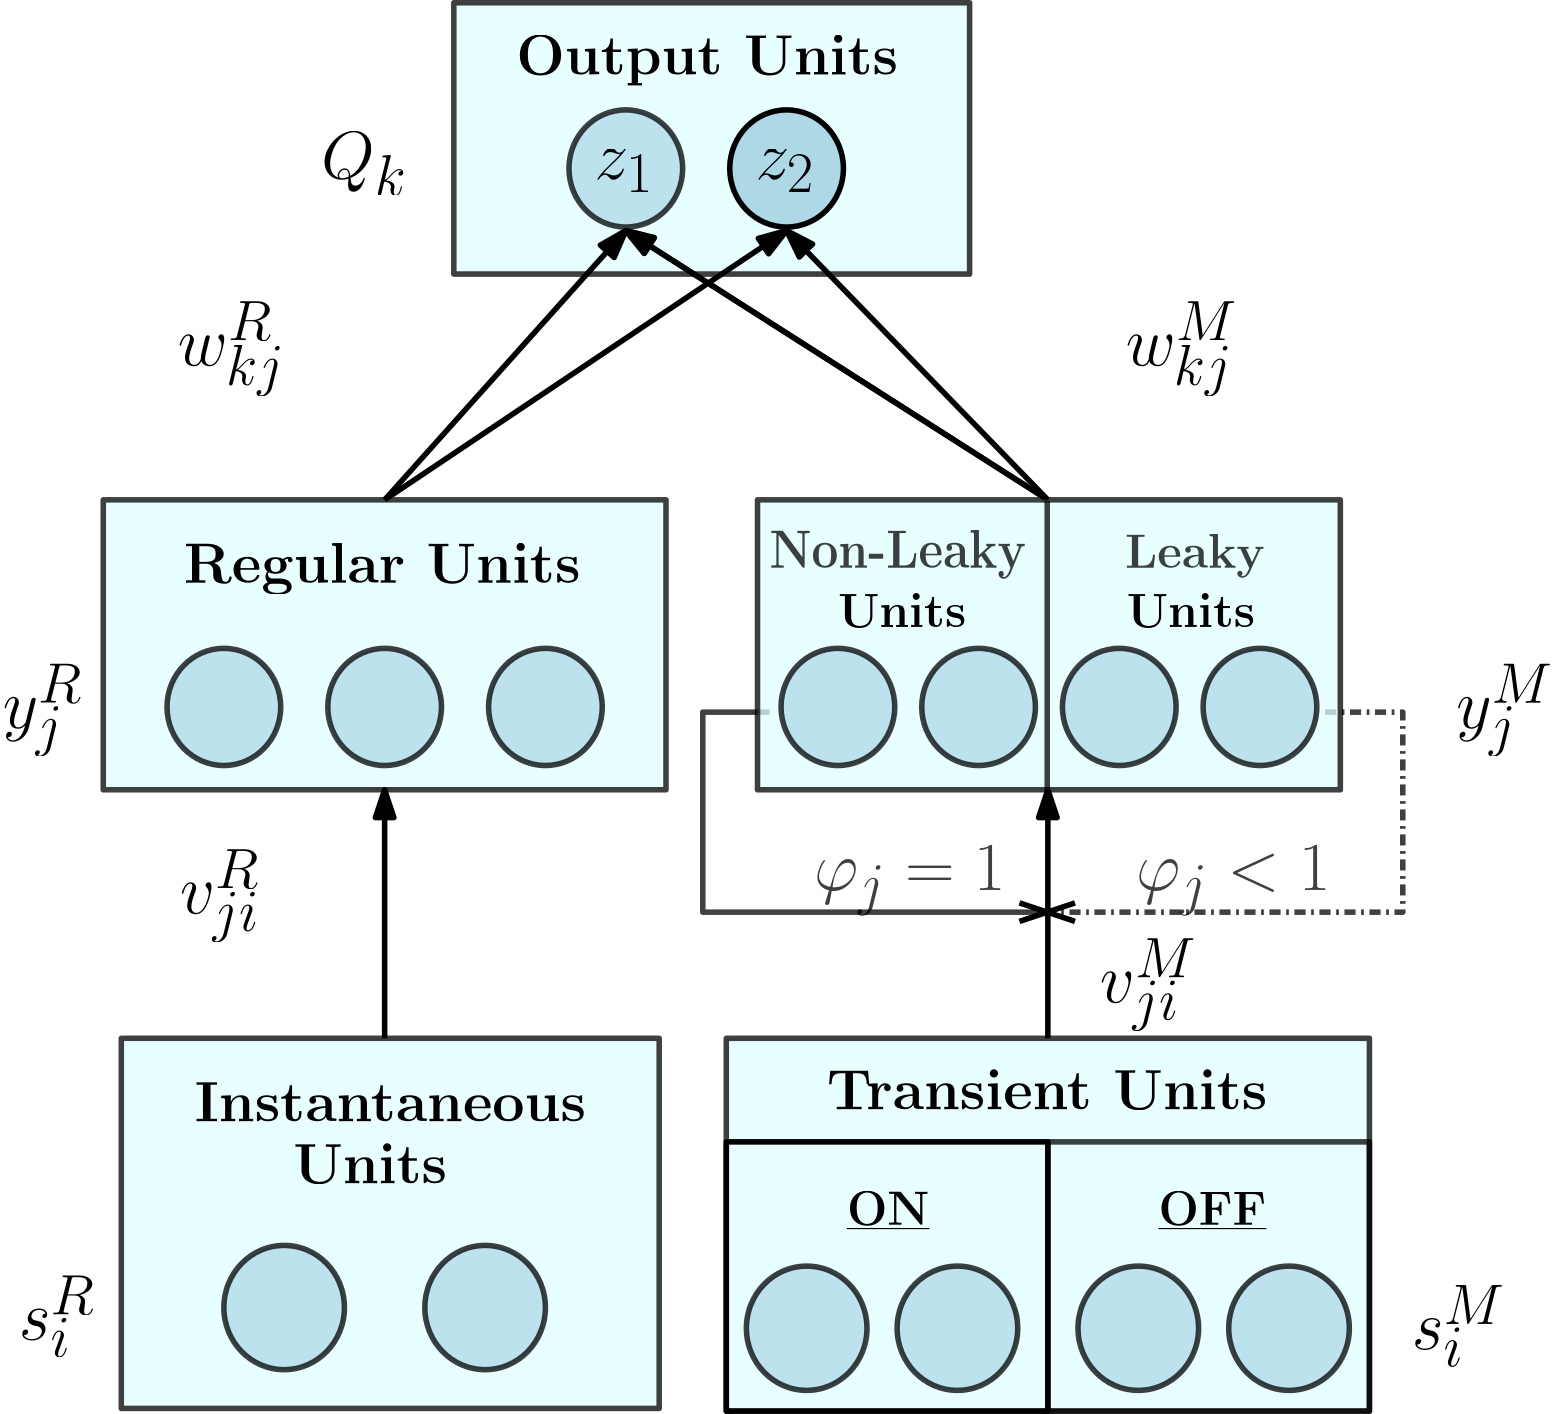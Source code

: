 <?xml version="1.0"?>
<!DOCTYPE ipe SYSTEM "ipe.dtd">
<ipe version="70206" creator="Ipe 7.2.7">
<info created="D:20171213222220" modified="D:20171227214023"/>
<ipestyle name="basic">
<symbol name="arrow/arc(spx)">
<path stroke="sym-stroke" fill="sym-stroke" pen="sym-pen">
0 0 m
-1 0.333 l
-1 -0.333 l
h
</path>
</symbol>
<symbol name="arrow/farc(spx)">
<path stroke="sym-stroke" fill="white" pen="sym-pen">
0 0 m
-1 0.333 l
-1 -0.333 l
h
</path>
</symbol>
<symbol name="arrow/ptarc(spx)">
<path stroke="sym-stroke" fill="sym-stroke" pen="sym-pen">
0 0 m
-1 0.333 l
-0.8 0 l
-1 -0.333 l
h
</path>
</symbol>
<symbol name="arrow/fptarc(spx)">
<path stroke="sym-stroke" fill="white" pen="sym-pen">
0 0 m
-1 0.333 l
-0.8 0 l
-1 -0.333 l
h
</path>
</symbol>
<symbol name="mark/circle(sx)" transformations="translations">
<path fill="sym-stroke">
0.6 0 0 0.6 0 0 e
0.4 0 0 0.4 0 0 e
</path>
</symbol>
<symbol name="mark/disk(sx)" transformations="translations">
<path fill="sym-stroke">
0.6 0 0 0.6 0 0 e
</path>
</symbol>
<symbol name="mark/fdisk(sfx)" transformations="translations">
<group>
<path fill="sym-fill">
0.5 0 0 0.5 0 0 e
</path>
<path fill="sym-stroke" fillrule="eofill">
0.6 0 0 0.6 0 0 e
0.4 0 0 0.4 0 0 e
</path>
</group>
</symbol>
<symbol name="mark/box(sx)" transformations="translations">
<path fill="sym-stroke" fillrule="eofill">
-0.6 -0.6 m
0.6 -0.6 l
0.6 0.6 l
-0.6 0.6 l
h
-0.4 -0.4 m
0.4 -0.4 l
0.4 0.4 l
-0.4 0.4 l
h
</path>
</symbol>
<symbol name="mark/square(sx)" transformations="translations">
<path fill="sym-stroke">
-0.6 -0.6 m
0.6 -0.6 l
0.6 0.6 l
-0.6 0.6 l
h
</path>
</symbol>
<symbol name="mark/fsquare(sfx)" transformations="translations">
<group>
<path fill="sym-fill">
-0.5 -0.5 m
0.5 -0.5 l
0.5 0.5 l
-0.5 0.5 l
h
</path>
<path fill="sym-stroke" fillrule="eofill">
-0.6 -0.6 m
0.6 -0.6 l
0.6 0.6 l
-0.6 0.6 l
h
-0.4 -0.4 m
0.4 -0.4 l
0.4 0.4 l
-0.4 0.4 l
h
</path>
</group>
</symbol>
<symbol name="mark/cross(sx)" transformations="translations">
<group>
<path fill="sym-stroke">
-0.43 -0.57 m
0.57 0.43 l
0.43 0.57 l
-0.57 -0.43 l
h
</path>
<path fill="sym-stroke">
-0.43 0.57 m
0.57 -0.43 l
0.43 -0.57 l
-0.57 0.43 l
h
</path>
</group>
</symbol>
<symbol name="arrow/fnormal(spx)">
<path stroke="sym-stroke" fill="white" pen="sym-pen">
0 0 m
-1 0.333 l
-1 -0.333 l
h
</path>
</symbol>
<symbol name="arrow/pointed(spx)">
<path stroke="sym-stroke" fill="sym-stroke" pen="sym-pen">
0 0 m
-1 0.333 l
-0.8 0 l
-1 -0.333 l
h
</path>
</symbol>
<symbol name="arrow/fpointed(spx)">
<path stroke="sym-stroke" fill="white" pen="sym-pen">
0 0 m
-1 0.333 l
-0.8 0 l
-1 -0.333 l
h
</path>
</symbol>
<symbol name="arrow/linear(spx)">
<path stroke="sym-stroke" pen="sym-pen">
-1 0.333 m
0 0 l
-1 -0.333 l
</path>
</symbol>
<symbol name="arrow/fdouble(spx)">
<path stroke="sym-stroke" fill="white" pen="sym-pen">
0 0 m
-1 0.333 l
-1 -0.333 l
h
-1 0 m
-2 0.333 l
-2 -0.333 l
h
</path>
</symbol>
<symbol name="arrow/double(spx)">
<path stroke="sym-stroke" fill="sym-stroke" pen="sym-pen">
0 0 m
-1 0.333 l
-1 -0.333 l
h
-1 0 m
-2 0.333 l
-2 -0.333 l
h
</path>
</symbol>
<pen name="heavier" value="0.8"/>
<pen name="fat" value="1.2"/>
<pen name="ultrafat" value="2"/>
<symbolsize name="large" value="5"/>
<symbolsize name="small" value="2"/>
<symbolsize name="tiny" value="1.1"/>
<arrowsize name="large" value="10"/>
<arrowsize name="small" value="5"/>
<arrowsize name="tiny" value="3"/>
<color name="red" value="1 0 0"/>
<color name="green" value="0 1 0"/>
<color name="blue" value="0 0 1"/>
<color name="yellow" value="1 1 0"/>
<color name="orange" value="1 0.647 0"/>
<color name="gold" value="1 0.843 0"/>
<color name="purple" value="0.627 0.125 0.941"/>
<color name="gray" value="0.745"/>
<color name="brown" value="0.647 0.165 0.165"/>
<color name="navy" value="0 0 0.502"/>
<color name="pink" value="1 0.753 0.796"/>
<color name="seagreen" value="0.18 0.545 0.341"/>
<color name="turquoise" value="0.251 0.878 0.816"/>
<color name="violet" value="0.933 0.51 0.933"/>
<color name="darkblue" value="0 0 0.545"/>
<color name="darkcyan" value="0 0.545 0.545"/>
<color name="darkgray" value="0.663"/>
<color name="darkgreen" value="0 0.392 0"/>
<color name="darkmagenta" value="0.545 0 0.545"/>
<color name="darkorange" value="1 0.549 0"/>
<color name="darkred" value="0.545 0 0"/>
<color name="lightblue" value="0.678 0.847 0.902"/>
<color name="lightcyan" value="0.878 1 1"/>
<color name="lightgray" value="0.827"/>
<color name="lightgreen" value="0.565 0.933 0.565"/>
<color name="lightyellow" value="1 1 0.878"/>
<dashstyle name="dashed" value="[4] 0"/>
<dashstyle name="dotted" value="[1 3] 0"/>
<dashstyle name="dash dotted" value="[4 2 1 2] 0"/>
<dashstyle name="dash dot dotted" value="[4 2 1 2 1 2] 0"/>
<textsize name="large" value="\large"/>
<textsize name="Large" value="\Large"/>
<textsize name="LARGE" value="\LARGE"/>
<textsize name="huge" value="\huge"/>
<textsize name="Huge" value="\Huge"/>
<textsize name="small" value="\small"/>
<textsize name="footnote" value="\footnotesize"/>
<textsize name="tiny" value="\tiny"/>
<textstyle name="center" begin="\begin{center}" end="\end{center}"/>
<textstyle name="itemize" begin="\begin{itemize}" end="\end{itemize}"/>
<textstyle name="item" begin="\begin{itemize}\item{}" end="\end{itemize}"/>
<gridsize name="4 pts" value="4"/>
<gridsize name="8 pts (~3 mm)" value="8"/>
<gridsize name="16 pts (~6 mm)" value="16"/>
<gridsize name="32 pts (~12 mm)" value="32"/>
<gridsize name="10 pts (~3.5 mm)" value="10"/>
<gridsize name="20 pts (~7 mm)" value="20"/>
<gridsize name="14 pts (~5 mm)" value="14"/>
<gridsize name="28 pts (~10 mm)" value="28"/>
<gridsize name="56 pts (~20 mm)" value="56"/>
<anglesize name="90 deg" value="90"/>
<anglesize name="60 deg" value="60"/>
<anglesize name="45 deg" value="45"/>
<anglesize name="30 deg" value="30"/>
<anglesize name="22.5 deg" value="22.5"/>
<opacity name="10%" value="0.1"/>
<opacity name="30%" value="0.3"/>
<opacity name="50%" value="0.5"/>
<opacity name="75%" value="0.75"/>
<tiling name="falling" angle="-60" step="4" width="1"/>
<tiling name="rising" angle="30" step="4" width="1"/>
</ipestyle>
<page>
<layer name="alpha"/>
<view layers="alpha" active="alpha"/>
<path layer="alpha" stroke="black" pen="ultrafat" arrow="linear/large" opacity="75%">
280 528 m
256 528 l
256 456 l
380 456 l
</path>
<path matrix="0.904394 0 0 0.931966 -3.23515 7.97989" stroke="black" fill="lightcyan" pen="ultrafat" opacity="75%">
48 640 m
48 528 l
272 528 l
272 640 l
h
</path>
<path matrix="1.45065 0 0 1.0173 -158.574 -63.0145" stroke="black" fill="lightcyan" pen="ultrafat" opacity="75%">
224 832 m
224 736 l
352 736 l
352 832 l
h
</path>
<text matrix="0.904394 0 0 0.931966 -10.4703 0.524164" transformations="translations" pos="16 560" stroke="black" type="label" width="28.791" height="23.107" depth="10.17" valign="baseline" size="Huge" style="math">y^{R}_{j}</text>
<path matrix="0.904394 0 0 0.931966 11.2352 7.97989" stroke="black" fill="lightblue" pen="ultrafat" opacity="75%">
22.6274 0 0 22.6274 80 560 e
</path>
<path matrix="0.904394 0 0 0.931966 69.1164 7.97989" stroke="black" fill="lightblue" pen="ultrafat" opacity="75%">
22.6274 0 0 22.6274 80 560 e
</path>
<path matrix="0.904394 0 0 0.931966 126.998 7.97989" stroke="black" fill="lightblue" pen="ultrafat" opacity="75%">
22.6274 0 0 22.6274 80 560 e
</path>
<text matrix="0.904394 0 0 0.931966 11.2352 15.4356" transformations="translations" pos="64 600" stroke="black" type="label" width="142.925" height="14.347" depth="4.02" valign="baseline" size="huge">\textbf{Regular Units}</text>
<path matrix="0.83467 0 0 1.18962 6.60098 -103.329" stroke="black" fill="lightcyan" pen="ultrafat" opacity="75%">
48 432 m
48 320 l
280 320 l
280 432 l
h
</path>
<path matrix="0.904394 0 0 0.931966 11.2352 -14.3873" stroke="black" fill="lightblue" pen="ultrafat" opacity="75%">
24 0 0 24 104 352 e
</path>
<path matrix="0.904394 0 0 0.931966 83.5867 -14.3873" stroke="black" fill="lightblue" pen="ultrafat" opacity="75%">
24 0 0 24 104 352 e
</path>
<text matrix="0.904394 0 0 0.931966 -13.7055 15.4356" transformations="translations" pos="96 392" stroke="black" type="label" width="140.914" height="14.177" depth="0" valign="baseline" size="huge">\textbf{Instantaneous}</text>
<text matrix="0.904394 0 0 0.931966 14.4703 -6.93156" transformations="translations" pos="104 392" stroke="black" type="label" width="55.444" height="14.349" depth="0" valign="baseline" size="huge">\textbf{Units}</text>
<path matrix="0.876988 0 0 1.19824 11.8929 -107.052" stroke="black" fill="lightcyan" pen="ultrafat" opacity="75%">
288 432 m
288 320 l
552 320 l
552 432 l
h
</path>
<path matrix="0.904394 0 0 1.34617 4 -154.389" stroke="black" pen="ultrafat">
288 392 m
288 320 l
416 320 l
416 392 l
h
</path>
<path matrix="0.851194 0 0 1.34617 26.1311 -154.389" stroke="black" pen="ultrafat" opacity="75%">
416 392 m
416 320 l
552 320 l
552 392 l
h
</path>
<text matrix="1.02498 0 0 1.20005 -10.9526 -94.9613" transformations="translations" pos="304 400" stroke="black" type="label" width="158.671" height="14.349" depth="0" valign="baseline" size="huge">\textbf{Transient Units}</text>
<path matrix="0.904394 0 0 0.931966 199.349 -21.843" stroke="black" fill="lightblue" pen="ultrafat" opacity="75%">
24 0 0 24 104 352 e
</path>
<path matrix="0.904394 0 0 0.931966 253.613 -21.843" stroke="black" fill="lightblue" pen="ultrafat" opacity="75%">
24 0 0 24 104 352 e
</path>
<path matrix="0.904394 0 0 0.931966 318.729 -21.843" stroke="black" fill="lightblue" pen="ultrafat" opacity="75%">
24 0 0 24 104 352 e
</path>
<path matrix="0.904394 0 0 0.931966 372.993 -21.843" stroke="black" fill="lightblue" pen="ultrafat" opacity="75%">
24 0 0 24 104 352 e
</path>
<text matrix="0.904394 0 0 0.931966 4 7.97989" transformations="translations" pos="336 360" stroke="black" type="label" width="29.689" height="11.814" depth="1.99" valign="baseline" size="LARGE">\underline{\textbf{ON}}</text>
<text matrix="0.904394 0 0 0.931966 0.382424 7.97989" transformations="translations" pos="464 360" stroke="black" type="label" width="38.894" height="11.814" depth="1.99" valign="baseline" size="LARGE">\underline{\textbf{OFF}}</text>
<path matrix="0.904394 0 0 0.931966 -3.23515 7.97989" stroke="black" pen="ultrafat" arrow="normal/large">
160 432 m
160 528 l
</path>
<path matrix="0.904394 0 0 0.931966 -3.23515 7.97989" stroke="black" pen="ultrafat" arrow="normal/large">
424 432 m
424 528 l
</path>
<text matrix="0.904394 0 0 0.931966 -2.47031 0.524164" transformations="translations" pos="568 320" stroke="black" type="label" width="33.662" height="23.109" depth="6.15" valign="baseline" size="Huge" style="math">s^{M}_{i}</text>
<text matrix="0.904394 0 0 0.931966 -12 11.4356" transformations="translations" pos="24 312" stroke="black" type="label" width="27.5" height="23.109" depth="6.15" valign="baseline" size="Huge" style="math">s_{i}^{R}</text>
<text matrix="0.904394 0 0 0.931966 6.29454 15.4356" transformations="translations" pos="576 544" stroke="black" type="label" width="34.953" height="23.107" depth="10.17" valign="baseline" size="Huge" style="math">y^{M}_{j}</text>
<text matrix="0.904394 0 0 0.931966 0.7648 -2.93156" transformations="translations" pos="208 816" stroke="black" type="label" width="137.473" height="14.347" depth="4.02" valign="baseline" size="huge" style="math">\textbf{Output Units}</text>
<path matrix="0.904394 0 0 0.931966 11.2352 7.97989" stroke="black" fill="lightblue" pen="ultrafat" opacity="75%">
22.6274 0 0 22.6274 240 768 e
</path>
<path matrix="0.904394 0 0 0.931966 69.1164 7.97989" stroke="black" fill="lightblue" pen="ultrafat">
22.6274 0 0 22.6274 240 768 e
</path>
<text matrix="0.904394 0 0 0.931966 -14.4703 4.25203" transformations="translations" pos="256 768" stroke="black" type="label" width="21.249" height="10.674" depth="4.78" valign="baseline" size="Huge" style="math">z_{1}</text>
<text matrix="0.904394 0 0 0.931966 -14.4703 11.7078" transformations="translations" pos="320 760" stroke="black" type="label" width="21.249" height="10.674" depth="4.78" valign="baseline" size="Huge" style="math">z_{2}</text>
<text matrix="0.904394 0 0 0.931966 -22.4703 11.7078" transformations="translations" pos="156 760" stroke="black" type="label" width="30.937" height="16.939" depth="5.81" valign="baseline" size="Huge" style="math">Q_{k}</text>
<text matrix="0.904394 0 0 0.931966 -27.0285 -3.2037" transformations="translations" pos="104 704" stroke="black" type="label" width="38.596" height="23.11" depth="10.97" valign="baseline" size="Huge" style="math">w^{R}_{kj}</text>
<text matrix="0.904394 0 0 0.931966 -33.1164 11.7078" transformations="translations" pos="488 688" stroke="black" type="label" width="40.246" height="23.11" depth="10.97" valign="baseline" size="Huge" style="math">w^{M}_{kj}</text>
<text matrix="0.904394 0 0 0.931966 -11.7933 19.4356" transformations="translations" pos="88 468" stroke="black" type="label" width="28.691" height="23.107" depth="10.17" valign="baseline" size="Huge" style="math">v^{R}_{ji}</text>
<text matrix="0.904394 0 0 0.931966 69.7364 -20.0201" transformations="translations" pos="364 476" stroke="black" type="label" width="34.852" height="23.107" depth="10.17" valign="baseline" size="Huge" style="math">v^{M}_{ji}</text>
<path matrix="0.904394 0 0 0.931966 -3.23515 7.97989" stroke="black" pen="ultrafat" arrow="normal/large">
160 640 m
256 744 l
</path>
<path matrix="0.904394 0 0 0.931966 -3.23515 7.97989" stroke="black" pen="ultrafat" arrow="normal/large">
160 640 m
320 744 l
</path>
<path matrix="0.904394 0 0 0.931966 -3.23515 7.97989" stroke="black" pen="ultrafat" arrow="normal/large">
424 640 m
320 744 l
</path>
<path matrix="0.904394 0 0 0.931966 -3.23515 7.97989" stroke="black" pen="ultrafat" arrow="normal/large">
424 640 m
256 744 l
</path>
<path matrix="0.904394 0 0 0.931966 -3.23515 7.97989" stroke="black" pen="ultrafat" arrow="normal/large">
424 640 m
256 744 l
</path>
<path matrix="1 0 0 1 -20 16" stroke="black" dash="dash dotted" pen="ultrafat" arrow="linear/large" opacity="75%">
500 512 m
528 512 l
528 440 l
404 440 l
400 440 l
</path>
<text matrix="1 0 0 1 8 -12" pos="404 476" stroke="black" type="label" width="69.945" height="15.974" depth="9.03" valign="baseline" size="Huge" style="math" opacity="75%">\varphi_{j}&lt;1</text>
<path matrix="0.93669 0 0 0.931966 230.74 7.97989" stroke="black" fill="lightcyan" pen="ultrafat" opacity="75%">
48 640 m
48 528 l
272 528 l
272 640 l
h
</path>
<path matrix="0.904394 0 0 0.931966 232.29 7.97989" stroke="black" fill="lightblue" pen="ultrafat" opacity="75%">
22.6274 0 0 22.6274 80 560 e
</path>
<path matrix="0.904394 0 0 0.931966 282.936 7.97989" stroke="black" fill="lightblue" pen="ultrafat" opacity="75%">
22.6274 0 0 22.6274 80 560 e
</path>
<path matrix="0.904394 0 0 0.931966 333.582 7.97989" stroke="black" fill="lightblue" pen="ultrafat" opacity="75%">
22.6274 0 0 22.6274 80 560 e
</path>
<path matrix="0.904394 0 0 0.931966 384.228 7.97989" stroke="black" fill="lightblue" pen="ultrafat" opacity="75%">
22.6274 0 0 22.6274 80 560 e
</path>
<text matrix="1 0 0 1 56 0" pos="352 580" stroke="black" type="label" width="50.6" height="11.953" depth="3.35" valign="baseline" size="LARGE" opacity="75%">\textbf{Leaky}</text>
<path stroke="black" pen="ultrafat" opacity="75%">
380 500 m
380 604 l
</path>
<text matrix="0.904394 0 0 0.931966 90.2945 -8.02011" transformations="translations" pos="352 608" stroke="black" type="label" width="46.195" height="11.955" depth="0" valign="baseline" size="LARGE">\textbf{Units}</text>
<text matrix="1 0 0 1.125 -72 -72.5" pos="352 580" stroke="black" type="label" width="92.643" height="11.953" depth="3.35" valign="baseline" size="LARGE" opacity="75%">\textbf{Non-Leaky}</text>
<text matrix="1 0 0 1 -108 -12" pos="404 476" stroke="black" type="label" width="68.911" height="15.974" depth="9.03" valign="baseline" size="Huge" style="math" opacity="75%">\varphi_{j}=1</text>
<text matrix="0.904394 0 0 0.931966 -13.7055 -8.02011" transformations="translations" pos="352 608" stroke="black" type="label" width="46.195" height="11.955" depth="0" valign="baseline" size="LARGE">\textbf{Units}</text>
</page>
</ipe>
